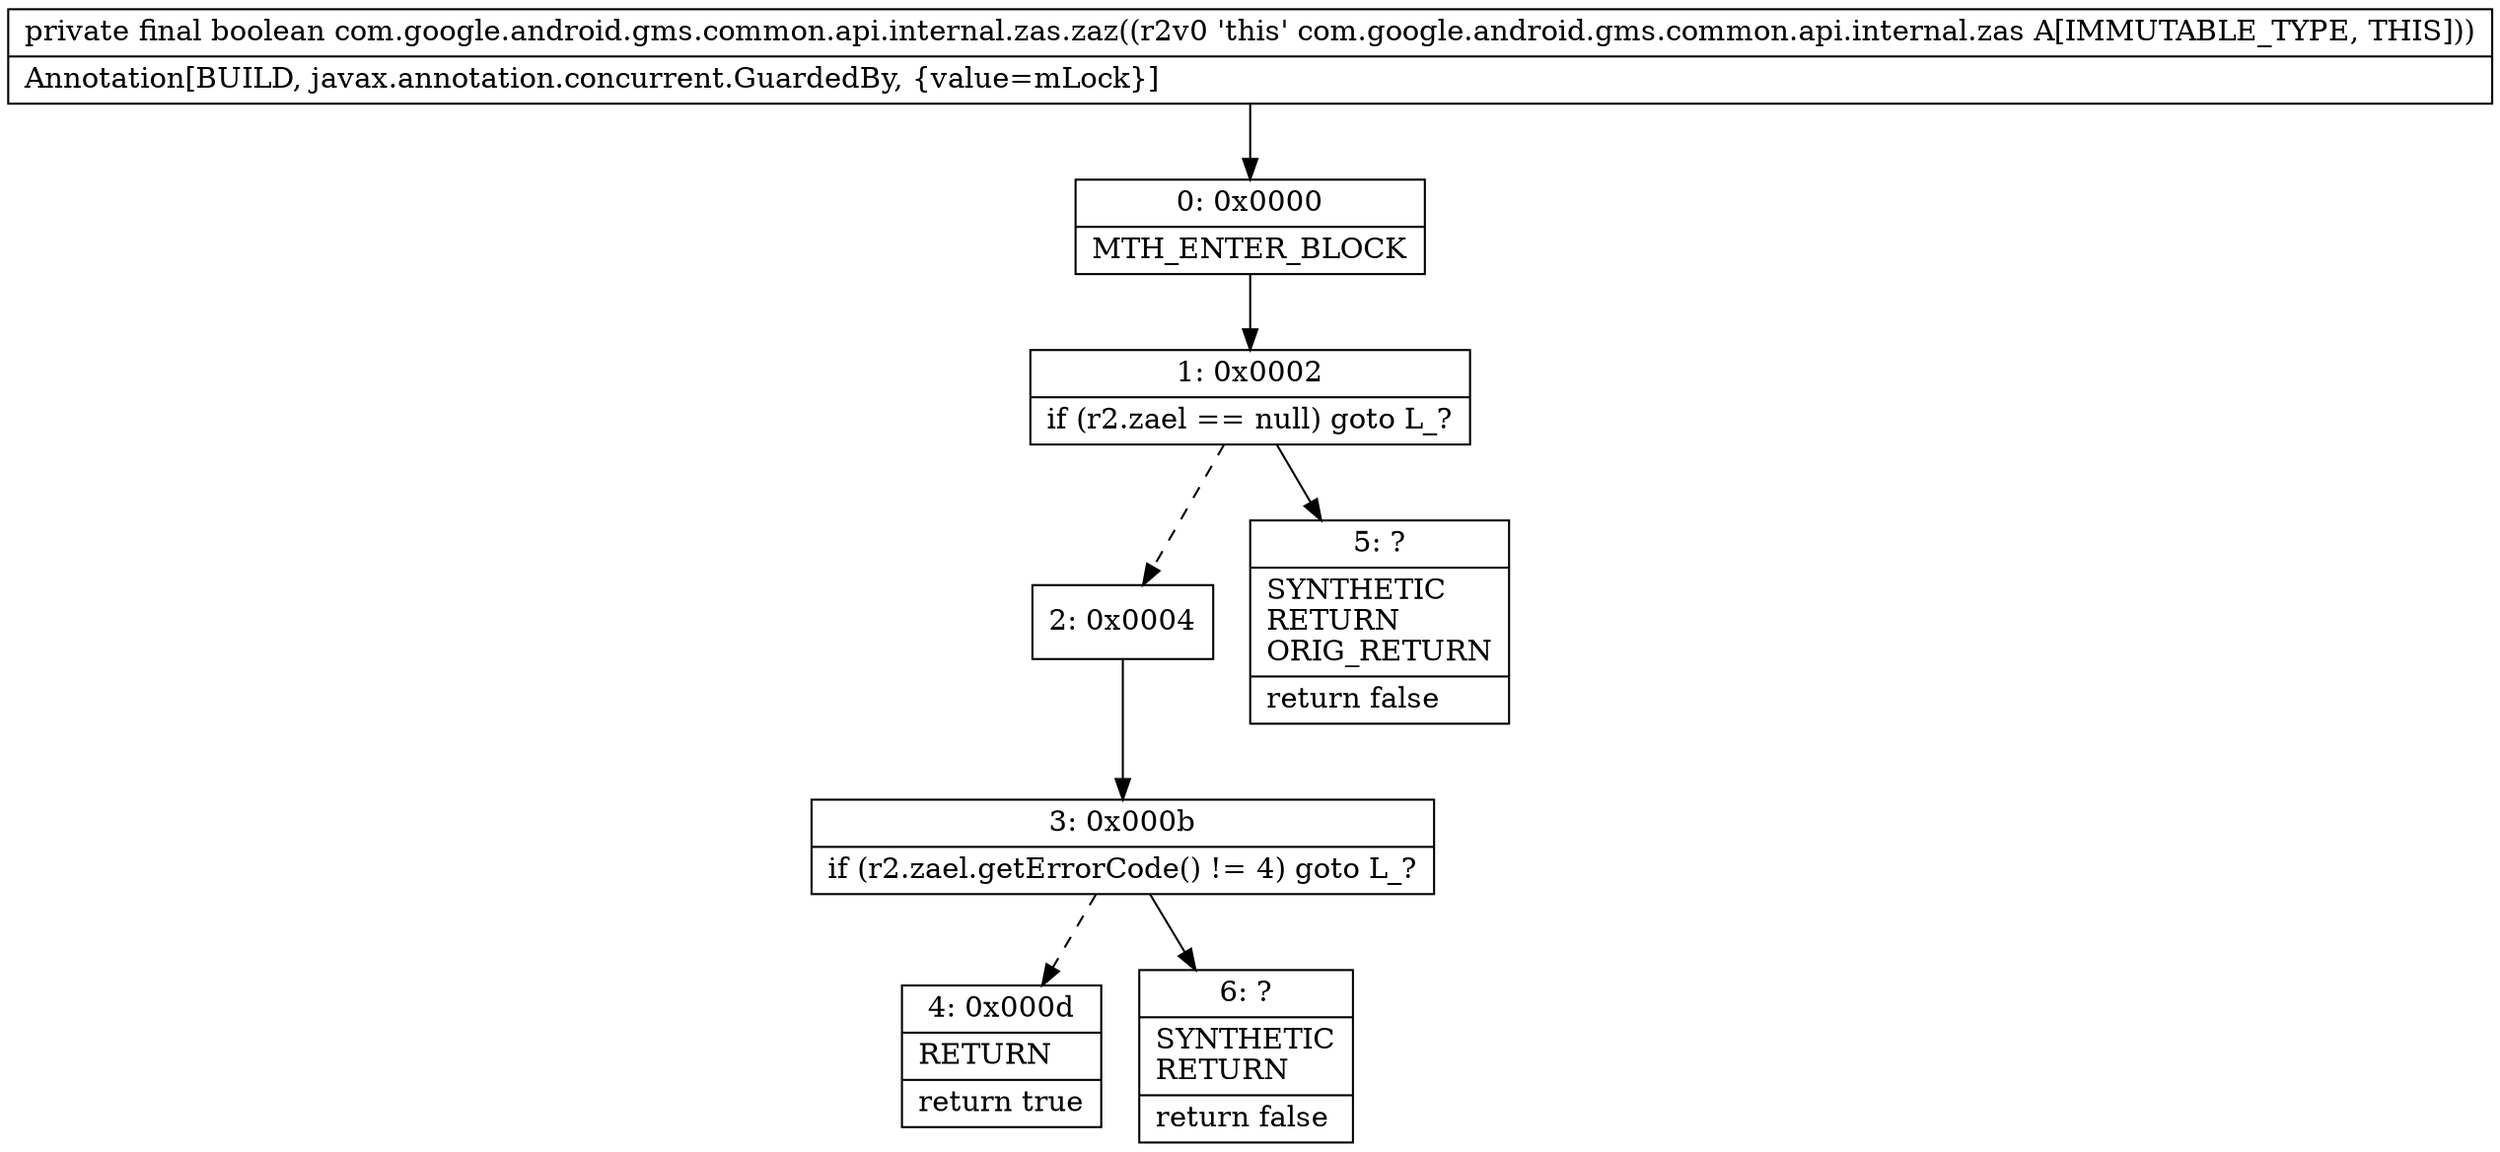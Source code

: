 digraph "CFG forcom.google.android.gms.common.api.internal.zas.zaz()Z" {
Node_0 [shape=record,label="{0\:\ 0x0000|MTH_ENTER_BLOCK\l}"];
Node_1 [shape=record,label="{1\:\ 0x0002|if (r2.zael == null) goto L_?\l}"];
Node_2 [shape=record,label="{2\:\ 0x0004}"];
Node_3 [shape=record,label="{3\:\ 0x000b|if (r2.zael.getErrorCode() != 4) goto L_?\l}"];
Node_4 [shape=record,label="{4\:\ 0x000d|RETURN\l|return true\l}"];
Node_5 [shape=record,label="{5\:\ ?|SYNTHETIC\lRETURN\lORIG_RETURN\l|return false\l}"];
Node_6 [shape=record,label="{6\:\ ?|SYNTHETIC\lRETURN\l|return false\l}"];
MethodNode[shape=record,label="{private final boolean com.google.android.gms.common.api.internal.zas.zaz((r2v0 'this' com.google.android.gms.common.api.internal.zas A[IMMUTABLE_TYPE, THIS]))  | Annotation[BUILD, javax.annotation.concurrent.GuardedBy, \{value=mLock\}]\l}"];
MethodNode -> Node_0;
Node_0 -> Node_1;
Node_1 -> Node_2[style=dashed];
Node_1 -> Node_5;
Node_2 -> Node_3;
Node_3 -> Node_4[style=dashed];
Node_3 -> Node_6;
}

